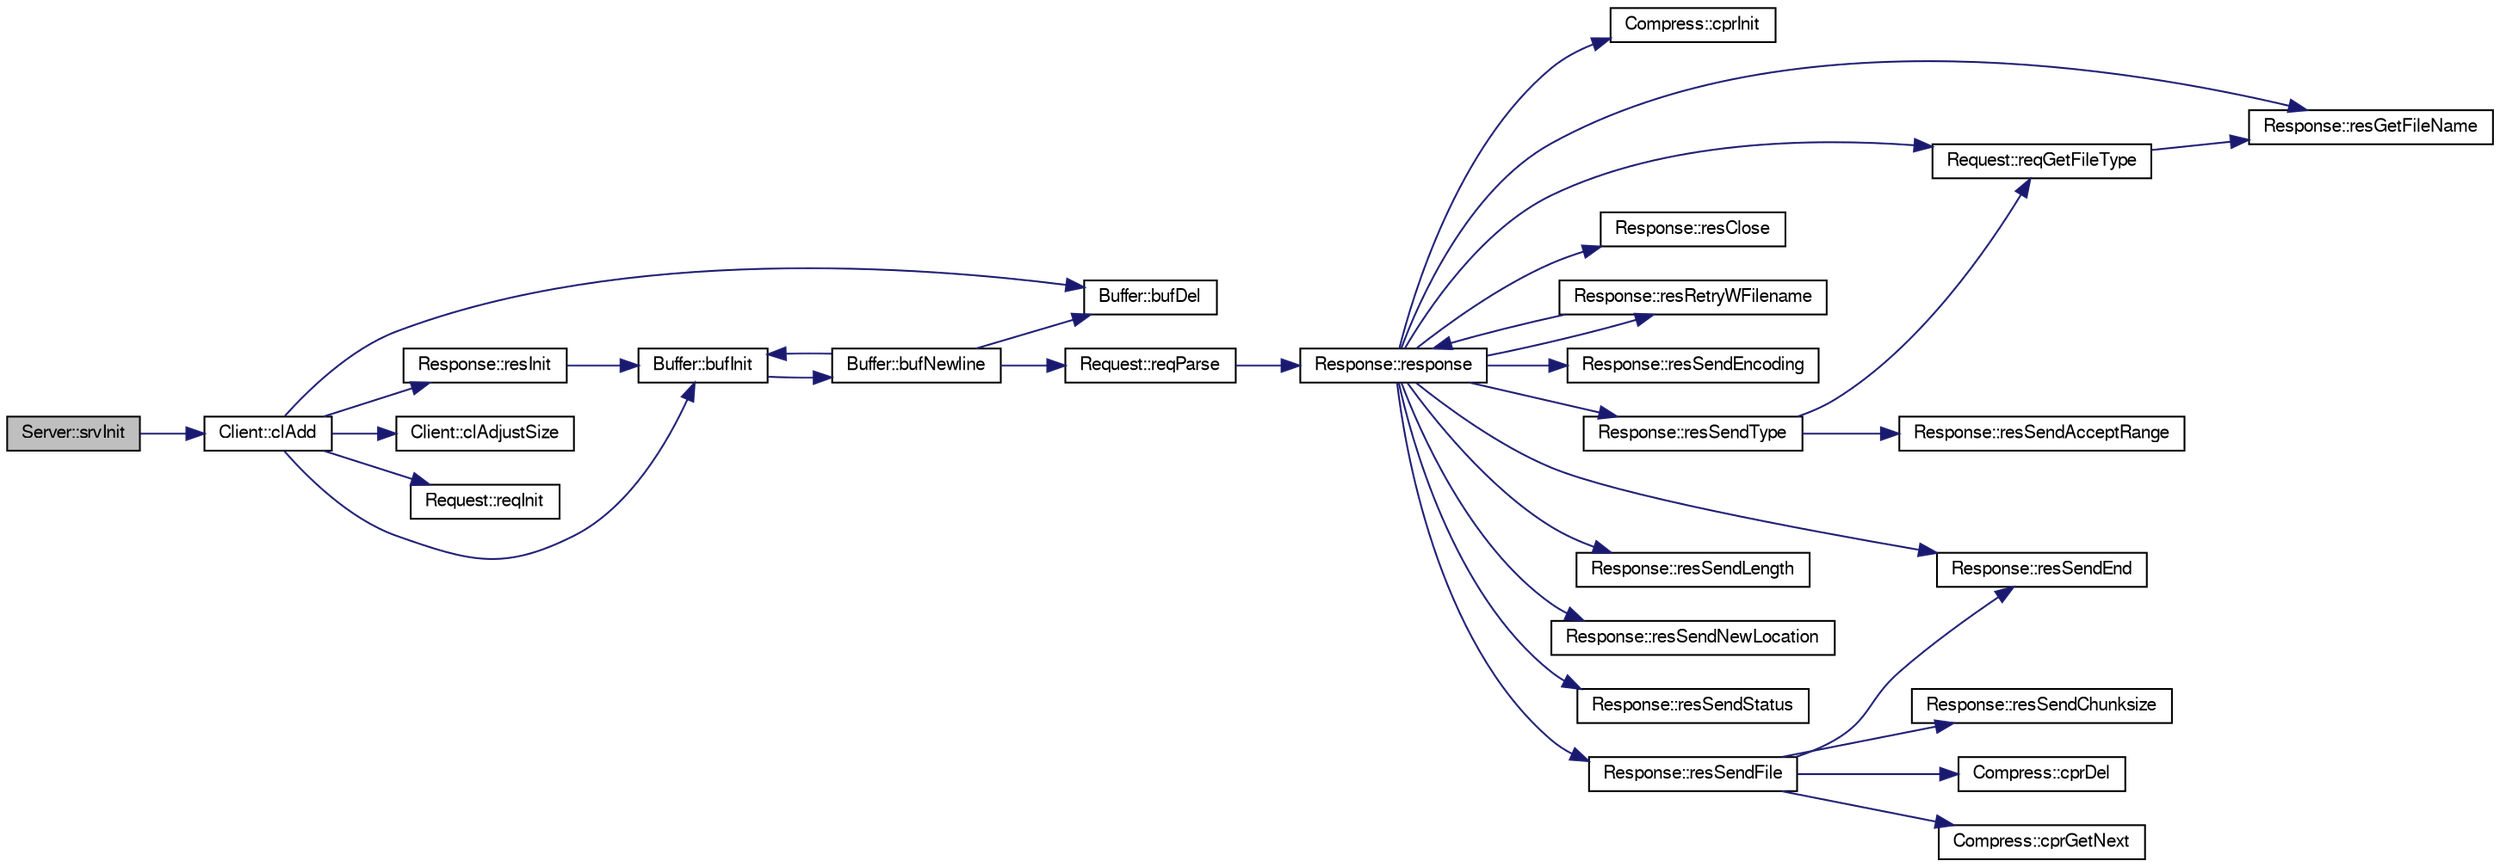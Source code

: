 digraph G
{
  bgcolor="transparent";
  edge [fontname="FreeSans",fontsize="10",labelfontname="FreeSans",labelfontsize="10"];
  node [fontname="FreeSans",fontsize="10",shape=record];
  rankdir=LR;
  Node1 [label="Server::srvInit",height=0.2,width=0.4,color="black", fillcolor="grey75", style="filled" fontcolor="black"];
  Node1 -> Node2 [color="midnightblue",fontsize="10",style="solid",fontname="FreeSans"];
  Node2 [label="Client::clAdd",height=0.2,width=0.4,color="black",URL="$structClient.html#af531e7825f6f5198d94e5ebc7fe3cb61"];
  Node2 -> Node3 [color="midnightblue",fontsize="10",style="solid",fontname="FreeSans"];
  Node3 [label="Buffer::bufDel",height=0.2,width=0.4,color="black",URL="$structBuffer.html#aafeb7abc9a5efb42f635bfd1ce511174"];
  Node2 -> Node4 [color="midnightblue",fontsize="10",style="solid",fontname="FreeSans"];
  Node4 [label="Buffer::bufInit",height=0.2,width=0.4,color="black",URL="$structBuffer.html#ab8501a3e19d440f8b8745a03a859b4c8"];
  Node4 -> Node5 [color="midnightblue",fontsize="10",style="solid",fontname="FreeSans"];
  Node5 [label="Buffer::bufNewline",height=0.2,width=0.4,color="black",URL="$structBuffer.html#a2aaf7842d21cddac1af65114ba3595c1"];
  Node5 -> Node3 [color="midnightblue",fontsize="10",style="solid",fontname="FreeSans"];
  Node5 -> Node4 [color="midnightblue",fontsize="10",style="solid",fontname="FreeSans"];
  Node5 -> Node6 [color="midnightblue",fontsize="10",style="solid",fontname="FreeSans"];
  Node6 [label="Request::reqParse",height=0.2,width=0.4,color="black",URL="$structRequest.html#a50558c20615998131eb5d8f5e99cbc88"];
  Node6 -> Node7 [color="midnightblue",fontsize="10",style="solid",fontname="FreeSans"];
  Node7 [label="Response::response",height=0.2,width=0.4,color="black",URL="$structResponse.html#ad33a090b0ff1286e944de6f088307262"];
  Node7 -> Node8 [color="midnightblue",fontsize="10",style="solid",fontname="FreeSans"];
  Node8 [label="Compress::cprInit",height=0.2,width=0.4,color="black",URL="$structCompress.html#a1294de2308852c5e3daedd8ce366ba9e"];
  Node7 -> Node9 [color="midnightblue",fontsize="10",style="solid",fontname="FreeSans"];
  Node9 [label="Request::reqGetFileType",height=0.2,width=0.4,color="black",URL="$structRequest.html#a9341f192029839333a81d7e79fa25a59"];
  Node9 -> Node10 [color="midnightblue",fontsize="10",style="solid",fontname="FreeSans"];
  Node10 [label="Response::resGetFileName",height=0.2,width=0.4,color="black",URL="$structResponse.html#a1a1ac1e98a7c5ca681aec02b19188e54"];
  Node7 -> Node11 [color="midnightblue",fontsize="10",style="solid",fontname="FreeSans"];
  Node11 [label="Response::resClose",height=0.2,width=0.4,color="black",URL="$structResponse.html#a06e36aa31e40640496c46c61b22c0991"];
  Node7 -> Node10 [color="midnightblue",fontsize="10",style="solid",fontname="FreeSans"];
  Node7 -> Node12 [color="midnightblue",fontsize="10",style="solid",fontname="FreeSans"];
  Node12 [label="Response::resRetryWFilename",height=0.2,width=0.4,color="black",URL="$structResponse.html#a4d8b5527e494612759feafc54d92e06b"];
  Node12 -> Node7 [color="midnightblue",fontsize="10",style="solid",fontname="FreeSans"];
  Node7 -> Node13 [color="midnightblue",fontsize="10",style="solid",fontname="FreeSans"];
  Node13 [label="Response::resSendEncoding",height=0.2,width=0.4,color="black",URL="$structResponse.html#a0560c495f22a21f0e49a05f6708ee0e6"];
  Node7 -> Node14 [color="midnightblue",fontsize="10",style="solid",fontname="FreeSans"];
  Node14 [label="Response::resSendEnd",height=0.2,width=0.4,color="black",URL="$structResponse.html#a500ab397cd502a5d8d8faf04417f14b1"];
  Node7 -> Node15 [color="midnightblue",fontsize="10",style="solid",fontname="FreeSans"];
  Node15 [label="Response::resSendFile",height=0.2,width=0.4,color="black",URL="$structResponse.html#a601d9e30997837c94bc7b973fbdc4ce1"];
  Node15 -> Node16 [color="midnightblue",fontsize="10",style="solid",fontname="FreeSans"];
  Node16 [label="Compress::cprDel",height=0.2,width=0.4,color="black",URL="$structCompress.html#a3b0ab7e2bda0a2f723ef48db1546f77c"];
  Node15 -> Node17 [color="midnightblue",fontsize="10",style="solid",fontname="FreeSans"];
  Node17 [label="Compress::cprGetNext",height=0.2,width=0.4,color="black",URL="$structCompress.html#ae670638d5d19cc316b0032fbc386cdce"];
  Node15 -> Node18 [color="midnightblue",fontsize="10",style="solid",fontname="FreeSans"];
  Node18 [label="Response::resSendChunksize",height=0.2,width=0.4,color="black",URL="$structResponse.html#abbb06daf0eeaefa7459b759bf3173ab2"];
  Node15 -> Node14 [color="midnightblue",fontsize="10",style="solid",fontname="FreeSans"];
  Node7 -> Node19 [color="midnightblue",fontsize="10",style="solid",fontname="FreeSans"];
  Node19 [label="Response::resSendLength",height=0.2,width=0.4,color="black",URL="$structResponse.html#abf2b612dd7349fd93e87b8e6e7270693"];
  Node7 -> Node20 [color="midnightblue",fontsize="10",style="solid",fontname="FreeSans"];
  Node20 [label="Response::resSendNewLocation",height=0.2,width=0.4,color="black",URL="$structResponse.html#a13d31b4cb20d47329016e1110d50487a"];
  Node7 -> Node21 [color="midnightblue",fontsize="10",style="solid",fontname="FreeSans"];
  Node21 [label="Response::resSendStatus",height=0.2,width=0.4,color="black",URL="$structResponse.html#a011d39624d7d11c3d273888da8d3660e"];
  Node7 -> Node22 [color="midnightblue",fontsize="10",style="solid",fontname="FreeSans"];
  Node22 [label="Response::resSendType",height=0.2,width=0.4,color="black",URL="$structResponse.html#a4969c079a47cf29ec09a15bfa04f03da"];
  Node22 -> Node9 [color="midnightblue",fontsize="10",style="solid",fontname="FreeSans"];
  Node22 -> Node23 [color="midnightblue",fontsize="10",style="solid",fontname="FreeSans"];
  Node23 [label="Response::resSendAcceptRange",height=0.2,width=0.4,color="black",URL="$structResponse.html#a124e3d8b86987aa8e59e586f4973343f"];
  Node2 -> Node24 [color="midnightblue",fontsize="10",style="solid",fontname="FreeSans"];
  Node24 [label="Client::clAdjustSize",height=0.2,width=0.4,color="black",URL="$structClient.html#a57ea25e09986e553293fc26cbf8cc983"];
  Node2 -> Node25 [color="midnightblue",fontsize="10",style="solid",fontname="FreeSans"];
  Node25 [label="Request::reqInit",height=0.2,width=0.4,color="black",URL="$structRequest.html#a7d1cb530ae7551dfd092d0531158ab56"];
  Node2 -> Node26 [color="midnightblue",fontsize="10",style="solid",fontname="FreeSans"];
  Node26 [label="Response::resInit",height=0.2,width=0.4,color="black",URL="$structResponse.html#a3a18cbf5e5ca68c49b91d946ce394c6b"];
  Node26 -> Node4 [color="midnightblue",fontsize="10",style="solid",fontname="FreeSans"];
}
